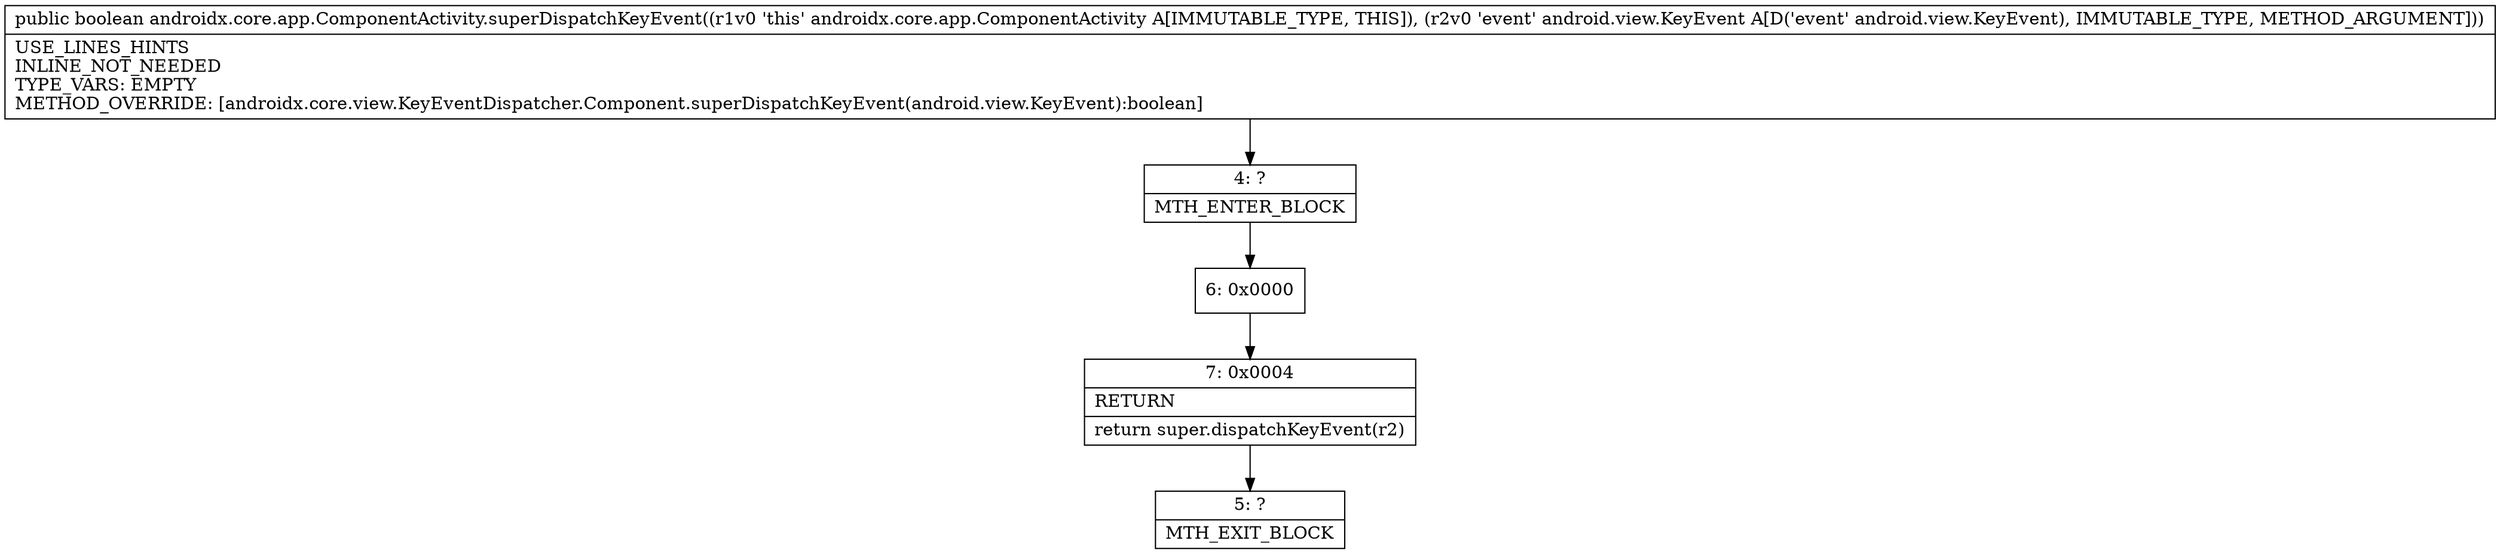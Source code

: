 digraph "CFG forandroidx.core.app.ComponentActivity.superDispatchKeyEvent(Landroid\/view\/KeyEvent;)Z" {
Node_4 [shape=record,label="{4\:\ ?|MTH_ENTER_BLOCK\l}"];
Node_6 [shape=record,label="{6\:\ 0x0000}"];
Node_7 [shape=record,label="{7\:\ 0x0004|RETURN\l|return super.dispatchKeyEvent(r2)\l}"];
Node_5 [shape=record,label="{5\:\ ?|MTH_EXIT_BLOCK\l}"];
MethodNode[shape=record,label="{public boolean androidx.core.app.ComponentActivity.superDispatchKeyEvent((r1v0 'this' androidx.core.app.ComponentActivity A[IMMUTABLE_TYPE, THIS]), (r2v0 'event' android.view.KeyEvent A[D('event' android.view.KeyEvent), IMMUTABLE_TYPE, METHOD_ARGUMENT]))  | USE_LINES_HINTS\lINLINE_NOT_NEEDED\lTYPE_VARS: EMPTY\lMETHOD_OVERRIDE: [androidx.core.view.KeyEventDispatcher.Component.superDispatchKeyEvent(android.view.KeyEvent):boolean]\l}"];
MethodNode -> Node_4;Node_4 -> Node_6;
Node_6 -> Node_7;
Node_7 -> Node_5;
}


